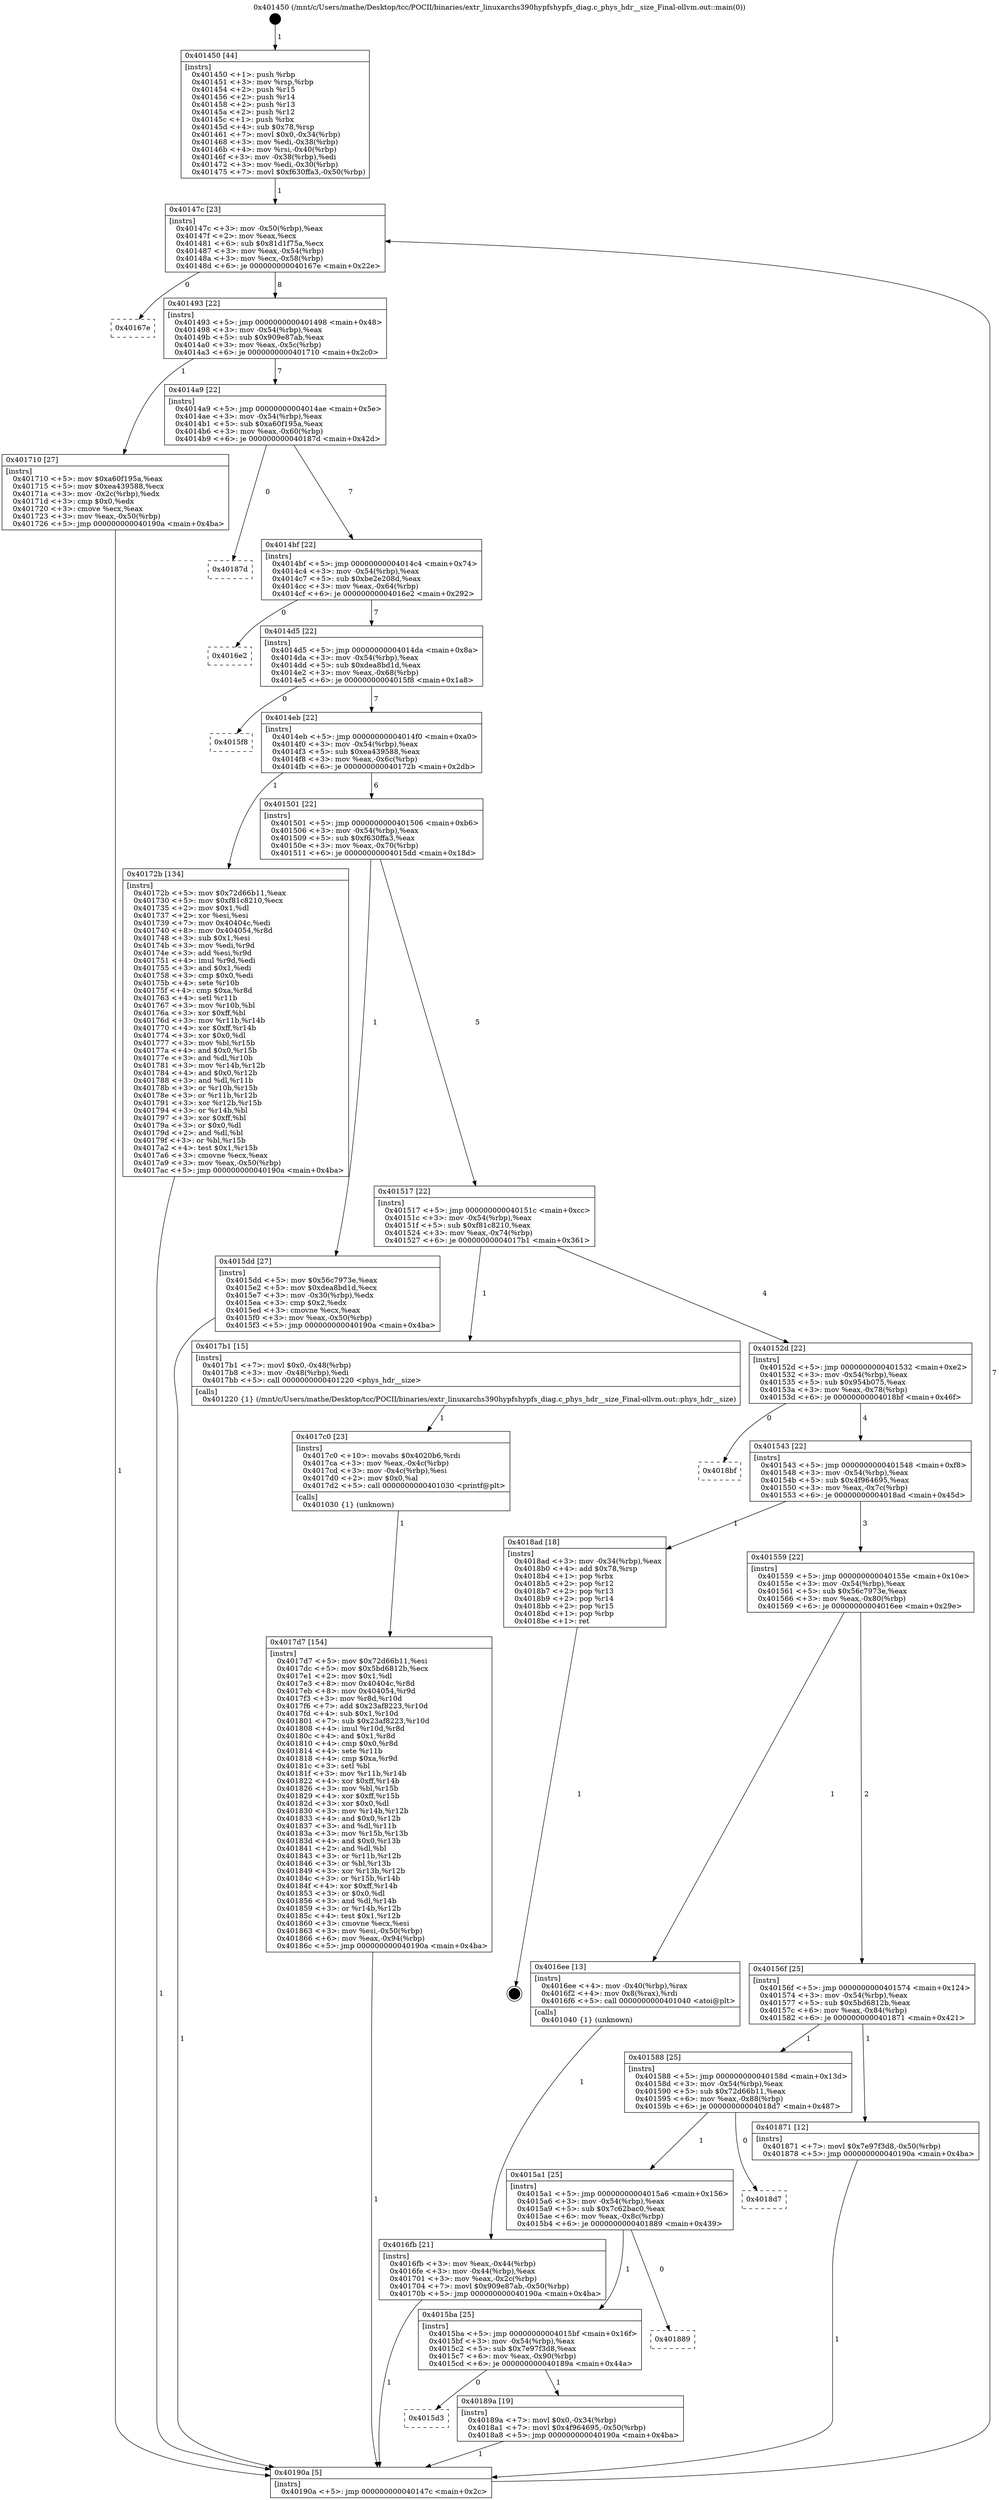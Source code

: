 digraph "0x401450" {
  label = "0x401450 (/mnt/c/Users/mathe/Desktop/tcc/POCII/binaries/extr_linuxarchs390hypfshypfs_diag.c_phys_hdr__size_Final-ollvm.out::main(0))"
  labelloc = "t"
  node[shape=record]

  Entry [label="",width=0.3,height=0.3,shape=circle,fillcolor=black,style=filled]
  "0x40147c" [label="{
     0x40147c [23]\l
     | [instrs]\l
     &nbsp;&nbsp;0x40147c \<+3\>: mov -0x50(%rbp),%eax\l
     &nbsp;&nbsp;0x40147f \<+2\>: mov %eax,%ecx\l
     &nbsp;&nbsp;0x401481 \<+6\>: sub $0x81d1f75a,%ecx\l
     &nbsp;&nbsp;0x401487 \<+3\>: mov %eax,-0x54(%rbp)\l
     &nbsp;&nbsp;0x40148a \<+3\>: mov %ecx,-0x58(%rbp)\l
     &nbsp;&nbsp;0x40148d \<+6\>: je 000000000040167e \<main+0x22e\>\l
  }"]
  "0x40167e" [label="{
     0x40167e\l
  }", style=dashed]
  "0x401493" [label="{
     0x401493 [22]\l
     | [instrs]\l
     &nbsp;&nbsp;0x401493 \<+5\>: jmp 0000000000401498 \<main+0x48\>\l
     &nbsp;&nbsp;0x401498 \<+3\>: mov -0x54(%rbp),%eax\l
     &nbsp;&nbsp;0x40149b \<+5\>: sub $0x909e87ab,%eax\l
     &nbsp;&nbsp;0x4014a0 \<+3\>: mov %eax,-0x5c(%rbp)\l
     &nbsp;&nbsp;0x4014a3 \<+6\>: je 0000000000401710 \<main+0x2c0\>\l
  }"]
  Exit [label="",width=0.3,height=0.3,shape=circle,fillcolor=black,style=filled,peripheries=2]
  "0x401710" [label="{
     0x401710 [27]\l
     | [instrs]\l
     &nbsp;&nbsp;0x401710 \<+5\>: mov $0xa60f195a,%eax\l
     &nbsp;&nbsp;0x401715 \<+5\>: mov $0xea439588,%ecx\l
     &nbsp;&nbsp;0x40171a \<+3\>: mov -0x2c(%rbp),%edx\l
     &nbsp;&nbsp;0x40171d \<+3\>: cmp $0x0,%edx\l
     &nbsp;&nbsp;0x401720 \<+3\>: cmove %ecx,%eax\l
     &nbsp;&nbsp;0x401723 \<+3\>: mov %eax,-0x50(%rbp)\l
     &nbsp;&nbsp;0x401726 \<+5\>: jmp 000000000040190a \<main+0x4ba\>\l
  }"]
  "0x4014a9" [label="{
     0x4014a9 [22]\l
     | [instrs]\l
     &nbsp;&nbsp;0x4014a9 \<+5\>: jmp 00000000004014ae \<main+0x5e\>\l
     &nbsp;&nbsp;0x4014ae \<+3\>: mov -0x54(%rbp),%eax\l
     &nbsp;&nbsp;0x4014b1 \<+5\>: sub $0xa60f195a,%eax\l
     &nbsp;&nbsp;0x4014b6 \<+3\>: mov %eax,-0x60(%rbp)\l
     &nbsp;&nbsp;0x4014b9 \<+6\>: je 000000000040187d \<main+0x42d\>\l
  }"]
  "0x4015d3" [label="{
     0x4015d3\l
  }", style=dashed]
  "0x40187d" [label="{
     0x40187d\l
  }", style=dashed]
  "0x4014bf" [label="{
     0x4014bf [22]\l
     | [instrs]\l
     &nbsp;&nbsp;0x4014bf \<+5\>: jmp 00000000004014c4 \<main+0x74\>\l
     &nbsp;&nbsp;0x4014c4 \<+3\>: mov -0x54(%rbp),%eax\l
     &nbsp;&nbsp;0x4014c7 \<+5\>: sub $0xbe2e208d,%eax\l
     &nbsp;&nbsp;0x4014cc \<+3\>: mov %eax,-0x64(%rbp)\l
     &nbsp;&nbsp;0x4014cf \<+6\>: je 00000000004016e2 \<main+0x292\>\l
  }"]
  "0x40189a" [label="{
     0x40189a [19]\l
     | [instrs]\l
     &nbsp;&nbsp;0x40189a \<+7\>: movl $0x0,-0x34(%rbp)\l
     &nbsp;&nbsp;0x4018a1 \<+7\>: movl $0x4f964695,-0x50(%rbp)\l
     &nbsp;&nbsp;0x4018a8 \<+5\>: jmp 000000000040190a \<main+0x4ba\>\l
  }"]
  "0x4016e2" [label="{
     0x4016e2\l
  }", style=dashed]
  "0x4014d5" [label="{
     0x4014d5 [22]\l
     | [instrs]\l
     &nbsp;&nbsp;0x4014d5 \<+5\>: jmp 00000000004014da \<main+0x8a\>\l
     &nbsp;&nbsp;0x4014da \<+3\>: mov -0x54(%rbp),%eax\l
     &nbsp;&nbsp;0x4014dd \<+5\>: sub $0xdea8bd1d,%eax\l
     &nbsp;&nbsp;0x4014e2 \<+3\>: mov %eax,-0x68(%rbp)\l
     &nbsp;&nbsp;0x4014e5 \<+6\>: je 00000000004015f8 \<main+0x1a8\>\l
  }"]
  "0x4015ba" [label="{
     0x4015ba [25]\l
     | [instrs]\l
     &nbsp;&nbsp;0x4015ba \<+5\>: jmp 00000000004015bf \<main+0x16f\>\l
     &nbsp;&nbsp;0x4015bf \<+3\>: mov -0x54(%rbp),%eax\l
     &nbsp;&nbsp;0x4015c2 \<+5\>: sub $0x7e97f3d8,%eax\l
     &nbsp;&nbsp;0x4015c7 \<+6\>: mov %eax,-0x90(%rbp)\l
     &nbsp;&nbsp;0x4015cd \<+6\>: je 000000000040189a \<main+0x44a\>\l
  }"]
  "0x4015f8" [label="{
     0x4015f8\l
  }", style=dashed]
  "0x4014eb" [label="{
     0x4014eb [22]\l
     | [instrs]\l
     &nbsp;&nbsp;0x4014eb \<+5\>: jmp 00000000004014f0 \<main+0xa0\>\l
     &nbsp;&nbsp;0x4014f0 \<+3\>: mov -0x54(%rbp),%eax\l
     &nbsp;&nbsp;0x4014f3 \<+5\>: sub $0xea439588,%eax\l
     &nbsp;&nbsp;0x4014f8 \<+3\>: mov %eax,-0x6c(%rbp)\l
     &nbsp;&nbsp;0x4014fb \<+6\>: je 000000000040172b \<main+0x2db\>\l
  }"]
  "0x401889" [label="{
     0x401889\l
  }", style=dashed]
  "0x40172b" [label="{
     0x40172b [134]\l
     | [instrs]\l
     &nbsp;&nbsp;0x40172b \<+5\>: mov $0x72d66b11,%eax\l
     &nbsp;&nbsp;0x401730 \<+5\>: mov $0xf81c8210,%ecx\l
     &nbsp;&nbsp;0x401735 \<+2\>: mov $0x1,%dl\l
     &nbsp;&nbsp;0x401737 \<+2\>: xor %esi,%esi\l
     &nbsp;&nbsp;0x401739 \<+7\>: mov 0x40404c,%edi\l
     &nbsp;&nbsp;0x401740 \<+8\>: mov 0x404054,%r8d\l
     &nbsp;&nbsp;0x401748 \<+3\>: sub $0x1,%esi\l
     &nbsp;&nbsp;0x40174b \<+3\>: mov %edi,%r9d\l
     &nbsp;&nbsp;0x40174e \<+3\>: add %esi,%r9d\l
     &nbsp;&nbsp;0x401751 \<+4\>: imul %r9d,%edi\l
     &nbsp;&nbsp;0x401755 \<+3\>: and $0x1,%edi\l
     &nbsp;&nbsp;0x401758 \<+3\>: cmp $0x0,%edi\l
     &nbsp;&nbsp;0x40175b \<+4\>: sete %r10b\l
     &nbsp;&nbsp;0x40175f \<+4\>: cmp $0xa,%r8d\l
     &nbsp;&nbsp;0x401763 \<+4\>: setl %r11b\l
     &nbsp;&nbsp;0x401767 \<+3\>: mov %r10b,%bl\l
     &nbsp;&nbsp;0x40176a \<+3\>: xor $0xff,%bl\l
     &nbsp;&nbsp;0x40176d \<+3\>: mov %r11b,%r14b\l
     &nbsp;&nbsp;0x401770 \<+4\>: xor $0xff,%r14b\l
     &nbsp;&nbsp;0x401774 \<+3\>: xor $0x0,%dl\l
     &nbsp;&nbsp;0x401777 \<+3\>: mov %bl,%r15b\l
     &nbsp;&nbsp;0x40177a \<+4\>: and $0x0,%r15b\l
     &nbsp;&nbsp;0x40177e \<+3\>: and %dl,%r10b\l
     &nbsp;&nbsp;0x401781 \<+3\>: mov %r14b,%r12b\l
     &nbsp;&nbsp;0x401784 \<+4\>: and $0x0,%r12b\l
     &nbsp;&nbsp;0x401788 \<+3\>: and %dl,%r11b\l
     &nbsp;&nbsp;0x40178b \<+3\>: or %r10b,%r15b\l
     &nbsp;&nbsp;0x40178e \<+3\>: or %r11b,%r12b\l
     &nbsp;&nbsp;0x401791 \<+3\>: xor %r12b,%r15b\l
     &nbsp;&nbsp;0x401794 \<+3\>: or %r14b,%bl\l
     &nbsp;&nbsp;0x401797 \<+3\>: xor $0xff,%bl\l
     &nbsp;&nbsp;0x40179a \<+3\>: or $0x0,%dl\l
     &nbsp;&nbsp;0x40179d \<+2\>: and %dl,%bl\l
     &nbsp;&nbsp;0x40179f \<+3\>: or %bl,%r15b\l
     &nbsp;&nbsp;0x4017a2 \<+4\>: test $0x1,%r15b\l
     &nbsp;&nbsp;0x4017a6 \<+3\>: cmovne %ecx,%eax\l
     &nbsp;&nbsp;0x4017a9 \<+3\>: mov %eax,-0x50(%rbp)\l
     &nbsp;&nbsp;0x4017ac \<+5\>: jmp 000000000040190a \<main+0x4ba\>\l
  }"]
  "0x401501" [label="{
     0x401501 [22]\l
     | [instrs]\l
     &nbsp;&nbsp;0x401501 \<+5\>: jmp 0000000000401506 \<main+0xb6\>\l
     &nbsp;&nbsp;0x401506 \<+3\>: mov -0x54(%rbp),%eax\l
     &nbsp;&nbsp;0x401509 \<+5\>: sub $0xf630ffa3,%eax\l
     &nbsp;&nbsp;0x40150e \<+3\>: mov %eax,-0x70(%rbp)\l
     &nbsp;&nbsp;0x401511 \<+6\>: je 00000000004015dd \<main+0x18d\>\l
  }"]
  "0x4015a1" [label="{
     0x4015a1 [25]\l
     | [instrs]\l
     &nbsp;&nbsp;0x4015a1 \<+5\>: jmp 00000000004015a6 \<main+0x156\>\l
     &nbsp;&nbsp;0x4015a6 \<+3\>: mov -0x54(%rbp),%eax\l
     &nbsp;&nbsp;0x4015a9 \<+5\>: sub $0x7c62bac0,%eax\l
     &nbsp;&nbsp;0x4015ae \<+6\>: mov %eax,-0x8c(%rbp)\l
     &nbsp;&nbsp;0x4015b4 \<+6\>: je 0000000000401889 \<main+0x439\>\l
  }"]
  "0x4015dd" [label="{
     0x4015dd [27]\l
     | [instrs]\l
     &nbsp;&nbsp;0x4015dd \<+5\>: mov $0x56c7973e,%eax\l
     &nbsp;&nbsp;0x4015e2 \<+5\>: mov $0xdea8bd1d,%ecx\l
     &nbsp;&nbsp;0x4015e7 \<+3\>: mov -0x30(%rbp),%edx\l
     &nbsp;&nbsp;0x4015ea \<+3\>: cmp $0x2,%edx\l
     &nbsp;&nbsp;0x4015ed \<+3\>: cmovne %ecx,%eax\l
     &nbsp;&nbsp;0x4015f0 \<+3\>: mov %eax,-0x50(%rbp)\l
     &nbsp;&nbsp;0x4015f3 \<+5\>: jmp 000000000040190a \<main+0x4ba\>\l
  }"]
  "0x401517" [label="{
     0x401517 [22]\l
     | [instrs]\l
     &nbsp;&nbsp;0x401517 \<+5\>: jmp 000000000040151c \<main+0xcc\>\l
     &nbsp;&nbsp;0x40151c \<+3\>: mov -0x54(%rbp),%eax\l
     &nbsp;&nbsp;0x40151f \<+5\>: sub $0xf81c8210,%eax\l
     &nbsp;&nbsp;0x401524 \<+3\>: mov %eax,-0x74(%rbp)\l
     &nbsp;&nbsp;0x401527 \<+6\>: je 00000000004017b1 \<main+0x361\>\l
  }"]
  "0x40190a" [label="{
     0x40190a [5]\l
     | [instrs]\l
     &nbsp;&nbsp;0x40190a \<+5\>: jmp 000000000040147c \<main+0x2c\>\l
  }"]
  "0x401450" [label="{
     0x401450 [44]\l
     | [instrs]\l
     &nbsp;&nbsp;0x401450 \<+1\>: push %rbp\l
     &nbsp;&nbsp;0x401451 \<+3\>: mov %rsp,%rbp\l
     &nbsp;&nbsp;0x401454 \<+2\>: push %r15\l
     &nbsp;&nbsp;0x401456 \<+2\>: push %r14\l
     &nbsp;&nbsp;0x401458 \<+2\>: push %r13\l
     &nbsp;&nbsp;0x40145a \<+2\>: push %r12\l
     &nbsp;&nbsp;0x40145c \<+1\>: push %rbx\l
     &nbsp;&nbsp;0x40145d \<+4\>: sub $0x78,%rsp\l
     &nbsp;&nbsp;0x401461 \<+7\>: movl $0x0,-0x34(%rbp)\l
     &nbsp;&nbsp;0x401468 \<+3\>: mov %edi,-0x38(%rbp)\l
     &nbsp;&nbsp;0x40146b \<+4\>: mov %rsi,-0x40(%rbp)\l
     &nbsp;&nbsp;0x40146f \<+3\>: mov -0x38(%rbp),%edi\l
     &nbsp;&nbsp;0x401472 \<+3\>: mov %edi,-0x30(%rbp)\l
     &nbsp;&nbsp;0x401475 \<+7\>: movl $0xf630ffa3,-0x50(%rbp)\l
  }"]
  "0x4018d7" [label="{
     0x4018d7\l
  }", style=dashed]
  "0x4017b1" [label="{
     0x4017b1 [15]\l
     | [instrs]\l
     &nbsp;&nbsp;0x4017b1 \<+7\>: movl $0x0,-0x48(%rbp)\l
     &nbsp;&nbsp;0x4017b8 \<+3\>: mov -0x48(%rbp),%edi\l
     &nbsp;&nbsp;0x4017bb \<+5\>: call 0000000000401220 \<phys_hdr__size\>\l
     | [calls]\l
     &nbsp;&nbsp;0x401220 \{1\} (/mnt/c/Users/mathe/Desktop/tcc/POCII/binaries/extr_linuxarchs390hypfshypfs_diag.c_phys_hdr__size_Final-ollvm.out::phys_hdr__size)\l
  }"]
  "0x40152d" [label="{
     0x40152d [22]\l
     | [instrs]\l
     &nbsp;&nbsp;0x40152d \<+5\>: jmp 0000000000401532 \<main+0xe2\>\l
     &nbsp;&nbsp;0x401532 \<+3\>: mov -0x54(%rbp),%eax\l
     &nbsp;&nbsp;0x401535 \<+5\>: sub $0x954b075,%eax\l
     &nbsp;&nbsp;0x40153a \<+3\>: mov %eax,-0x78(%rbp)\l
     &nbsp;&nbsp;0x40153d \<+6\>: je 00000000004018bf \<main+0x46f\>\l
  }"]
  "0x401588" [label="{
     0x401588 [25]\l
     | [instrs]\l
     &nbsp;&nbsp;0x401588 \<+5\>: jmp 000000000040158d \<main+0x13d\>\l
     &nbsp;&nbsp;0x40158d \<+3\>: mov -0x54(%rbp),%eax\l
     &nbsp;&nbsp;0x401590 \<+5\>: sub $0x72d66b11,%eax\l
     &nbsp;&nbsp;0x401595 \<+6\>: mov %eax,-0x88(%rbp)\l
     &nbsp;&nbsp;0x40159b \<+6\>: je 00000000004018d7 \<main+0x487\>\l
  }"]
  "0x4018bf" [label="{
     0x4018bf\l
  }", style=dashed]
  "0x401543" [label="{
     0x401543 [22]\l
     | [instrs]\l
     &nbsp;&nbsp;0x401543 \<+5\>: jmp 0000000000401548 \<main+0xf8\>\l
     &nbsp;&nbsp;0x401548 \<+3\>: mov -0x54(%rbp),%eax\l
     &nbsp;&nbsp;0x40154b \<+5\>: sub $0x4f964695,%eax\l
     &nbsp;&nbsp;0x401550 \<+3\>: mov %eax,-0x7c(%rbp)\l
     &nbsp;&nbsp;0x401553 \<+6\>: je 00000000004018ad \<main+0x45d\>\l
  }"]
  "0x401871" [label="{
     0x401871 [12]\l
     | [instrs]\l
     &nbsp;&nbsp;0x401871 \<+7\>: movl $0x7e97f3d8,-0x50(%rbp)\l
     &nbsp;&nbsp;0x401878 \<+5\>: jmp 000000000040190a \<main+0x4ba\>\l
  }"]
  "0x4018ad" [label="{
     0x4018ad [18]\l
     | [instrs]\l
     &nbsp;&nbsp;0x4018ad \<+3\>: mov -0x34(%rbp),%eax\l
     &nbsp;&nbsp;0x4018b0 \<+4\>: add $0x78,%rsp\l
     &nbsp;&nbsp;0x4018b4 \<+1\>: pop %rbx\l
     &nbsp;&nbsp;0x4018b5 \<+2\>: pop %r12\l
     &nbsp;&nbsp;0x4018b7 \<+2\>: pop %r13\l
     &nbsp;&nbsp;0x4018b9 \<+2\>: pop %r14\l
     &nbsp;&nbsp;0x4018bb \<+2\>: pop %r15\l
     &nbsp;&nbsp;0x4018bd \<+1\>: pop %rbp\l
     &nbsp;&nbsp;0x4018be \<+1\>: ret\l
  }"]
  "0x401559" [label="{
     0x401559 [22]\l
     | [instrs]\l
     &nbsp;&nbsp;0x401559 \<+5\>: jmp 000000000040155e \<main+0x10e\>\l
     &nbsp;&nbsp;0x40155e \<+3\>: mov -0x54(%rbp),%eax\l
     &nbsp;&nbsp;0x401561 \<+5\>: sub $0x56c7973e,%eax\l
     &nbsp;&nbsp;0x401566 \<+3\>: mov %eax,-0x80(%rbp)\l
     &nbsp;&nbsp;0x401569 \<+6\>: je 00000000004016ee \<main+0x29e\>\l
  }"]
  "0x4017d7" [label="{
     0x4017d7 [154]\l
     | [instrs]\l
     &nbsp;&nbsp;0x4017d7 \<+5\>: mov $0x72d66b11,%esi\l
     &nbsp;&nbsp;0x4017dc \<+5\>: mov $0x5bd6812b,%ecx\l
     &nbsp;&nbsp;0x4017e1 \<+2\>: mov $0x1,%dl\l
     &nbsp;&nbsp;0x4017e3 \<+8\>: mov 0x40404c,%r8d\l
     &nbsp;&nbsp;0x4017eb \<+8\>: mov 0x404054,%r9d\l
     &nbsp;&nbsp;0x4017f3 \<+3\>: mov %r8d,%r10d\l
     &nbsp;&nbsp;0x4017f6 \<+7\>: add $0x23af8223,%r10d\l
     &nbsp;&nbsp;0x4017fd \<+4\>: sub $0x1,%r10d\l
     &nbsp;&nbsp;0x401801 \<+7\>: sub $0x23af8223,%r10d\l
     &nbsp;&nbsp;0x401808 \<+4\>: imul %r10d,%r8d\l
     &nbsp;&nbsp;0x40180c \<+4\>: and $0x1,%r8d\l
     &nbsp;&nbsp;0x401810 \<+4\>: cmp $0x0,%r8d\l
     &nbsp;&nbsp;0x401814 \<+4\>: sete %r11b\l
     &nbsp;&nbsp;0x401818 \<+4\>: cmp $0xa,%r9d\l
     &nbsp;&nbsp;0x40181c \<+3\>: setl %bl\l
     &nbsp;&nbsp;0x40181f \<+3\>: mov %r11b,%r14b\l
     &nbsp;&nbsp;0x401822 \<+4\>: xor $0xff,%r14b\l
     &nbsp;&nbsp;0x401826 \<+3\>: mov %bl,%r15b\l
     &nbsp;&nbsp;0x401829 \<+4\>: xor $0xff,%r15b\l
     &nbsp;&nbsp;0x40182d \<+3\>: xor $0x0,%dl\l
     &nbsp;&nbsp;0x401830 \<+3\>: mov %r14b,%r12b\l
     &nbsp;&nbsp;0x401833 \<+4\>: and $0x0,%r12b\l
     &nbsp;&nbsp;0x401837 \<+3\>: and %dl,%r11b\l
     &nbsp;&nbsp;0x40183a \<+3\>: mov %r15b,%r13b\l
     &nbsp;&nbsp;0x40183d \<+4\>: and $0x0,%r13b\l
     &nbsp;&nbsp;0x401841 \<+2\>: and %dl,%bl\l
     &nbsp;&nbsp;0x401843 \<+3\>: or %r11b,%r12b\l
     &nbsp;&nbsp;0x401846 \<+3\>: or %bl,%r13b\l
     &nbsp;&nbsp;0x401849 \<+3\>: xor %r13b,%r12b\l
     &nbsp;&nbsp;0x40184c \<+3\>: or %r15b,%r14b\l
     &nbsp;&nbsp;0x40184f \<+4\>: xor $0xff,%r14b\l
     &nbsp;&nbsp;0x401853 \<+3\>: or $0x0,%dl\l
     &nbsp;&nbsp;0x401856 \<+3\>: and %dl,%r14b\l
     &nbsp;&nbsp;0x401859 \<+3\>: or %r14b,%r12b\l
     &nbsp;&nbsp;0x40185c \<+4\>: test $0x1,%r12b\l
     &nbsp;&nbsp;0x401860 \<+3\>: cmovne %ecx,%esi\l
     &nbsp;&nbsp;0x401863 \<+3\>: mov %esi,-0x50(%rbp)\l
     &nbsp;&nbsp;0x401866 \<+6\>: mov %eax,-0x94(%rbp)\l
     &nbsp;&nbsp;0x40186c \<+5\>: jmp 000000000040190a \<main+0x4ba\>\l
  }"]
  "0x4016ee" [label="{
     0x4016ee [13]\l
     | [instrs]\l
     &nbsp;&nbsp;0x4016ee \<+4\>: mov -0x40(%rbp),%rax\l
     &nbsp;&nbsp;0x4016f2 \<+4\>: mov 0x8(%rax),%rdi\l
     &nbsp;&nbsp;0x4016f6 \<+5\>: call 0000000000401040 \<atoi@plt\>\l
     | [calls]\l
     &nbsp;&nbsp;0x401040 \{1\} (unknown)\l
  }"]
  "0x40156f" [label="{
     0x40156f [25]\l
     | [instrs]\l
     &nbsp;&nbsp;0x40156f \<+5\>: jmp 0000000000401574 \<main+0x124\>\l
     &nbsp;&nbsp;0x401574 \<+3\>: mov -0x54(%rbp),%eax\l
     &nbsp;&nbsp;0x401577 \<+5\>: sub $0x5bd6812b,%eax\l
     &nbsp;&nbsp;0x40157c \<+6\>: mov %eax,-0x84(%rbp)\l
     &nbsp;&nbsp;0x401582 \<+6\>: je 0000000000401871 \<main+0x421\>\l
  }"]
  "0x4016fb" [label="{
     0x4016fb [21]\l
     | [instrs]\l
     &nbsp;&nbsp;0x4016fb \<+3\>: mov %eax,-0x44(%rbp)\l
     &nbsp;&nbsp;0x4016fe \<+3\>: mov -0x44(%rbp),%eax\l
     &nbsp;&nbsp;0x401701 \<+3\>: mov %eax,-0x2c(%rbp)\l
     &nbsp;&nbsp;0x401704 \<+7\>: movl $0x909e87ab,-0x50(%rbp)\l
     &nbsp;&nbsp;0x40170b \<+5\>: jmp 000000000040190a \<main+0x4ba\>\l
  }"]
  "0x4017c0" [label="{
     0x4017c0 [23]\l
     | [instrs]\l
     &nbsp;&nbsp;0x4017c0 \<+10\>: movabs $0x4020b6,%rdi\l
     &nbsp;&nbsp;0x4017ca \<+3\>: mov %eax,-0x4c(%rbp)\l
     &nbsp;&nbsp;0x4017cd \<+3\>: mov -0x4c(%rbp),%esi\l
     &nbsp;&nbsp;0x4017d0 \<+2\>: mov $0x0,%al\l
     &nbsp;&nbsp;0x4017d2 \<+5\>: call 0000000000401030 \<printf@plt\>\l
     | [calls]\l
     &nbsp;&nbsp;0x401030 \{1\} (unknown)\l
  }"]
  Entry -> "0x401450" [label=" 1"]
  "0x40147c" -> "0x40167e" [label=" 0"]
  "0x40147c" -> "0x401493" [label=" 8"]
  "0x4018ad" -> Exit [label=" 1"]
  "0x401493" -> "0x401710" [label=" 1"]
  "0x401493" -> "0x4014a9" [label=" 7"]
  "0x40189a" -> "0x40190a" [label=" 1"]
  "0x4014a9" -> "0x40187d" [label=" 0"]
  "0x4014a9" -> "0x4014bf" [label=" 7"]
  "0x4015ba" -> "0x4015d3" [label=" 0"]
  "0x4014bf" -> "0x4016e2" [label=" 0"]
  "0x4014bf" -> "0x4014d5" [label=" 7"]
  "0x4015ba" -> "0x40189a" [label=" 1"]
  "0x4014d5" -> "0x4015f8" [label=" 0"]
  "0x4014d5" -> "0x4014eb" [label=" 7"]
  "0x4015a1" -> "0x4015ba" [label=" 1"]
  "0x4014eb" -> "0x40172b" [label=" 1"]
  "0x4014eb" -> "0x401501" [label=" 6"]
  "0x4015a1" -> "0x401889" [label=" 0"]
  "0x401501" -> "0x4015dd" [label=" 1"]
  "0x401501" -> "0x401517" [label=" 5"]
  "0x4015dd" -> "0x40190a" [label=" 1"]
  "0x401450" -> "0x40147c" [label=" 1"]
  "0x40190a" -> "0x40147c" [label=" 7"]
  "0x401588" -> "0x4015a1" [label=" 1"]
  "0x401517" -> "0x4017b1" [label=" 1"]
  "0x401517" -> "0x40152d" [label=" 4"]
  "0x401588" -> "0x4018d7" [label=" 0"]
  "0x40152d" -> "0x4018bf" [label=" 0"]
  "0x40152d" -> "0x401543" [label=" 4"]
  "0x401871" -> "0x40190a" [label=" 1"]
  "0x401543" -> "0x4018ad" [label=" 1"]
  "0x401543" -> "0x401559" [label=" 3"]
  "0x40156f" -> "0x401588" [label=" 1"]
  "0x401559" -> "0x4016ee" [label=" 1"]
  "0x401559" -> "0x40156f" [label=" 2"]
  "0x4016ee" -> "0x4016fb" [label=" 1"]
  "0x4016fb" -> "0x40190a" [label=" 1"]
  "0x401710" -> "0x40190a" [label=" 1"]
  "0x40172b" -> "0x40190a" [label=" 1"]
  "0x4017b1" -> "0x4017c0" [label=" 1"]
  "0x4017c0" -> "0x4017d7" [label=" 1"]
  "0x4017d7" -> "0x40190a" [label=" 1"]
  "0x40156f" -> "0x401871" [label=" 1"]
}
